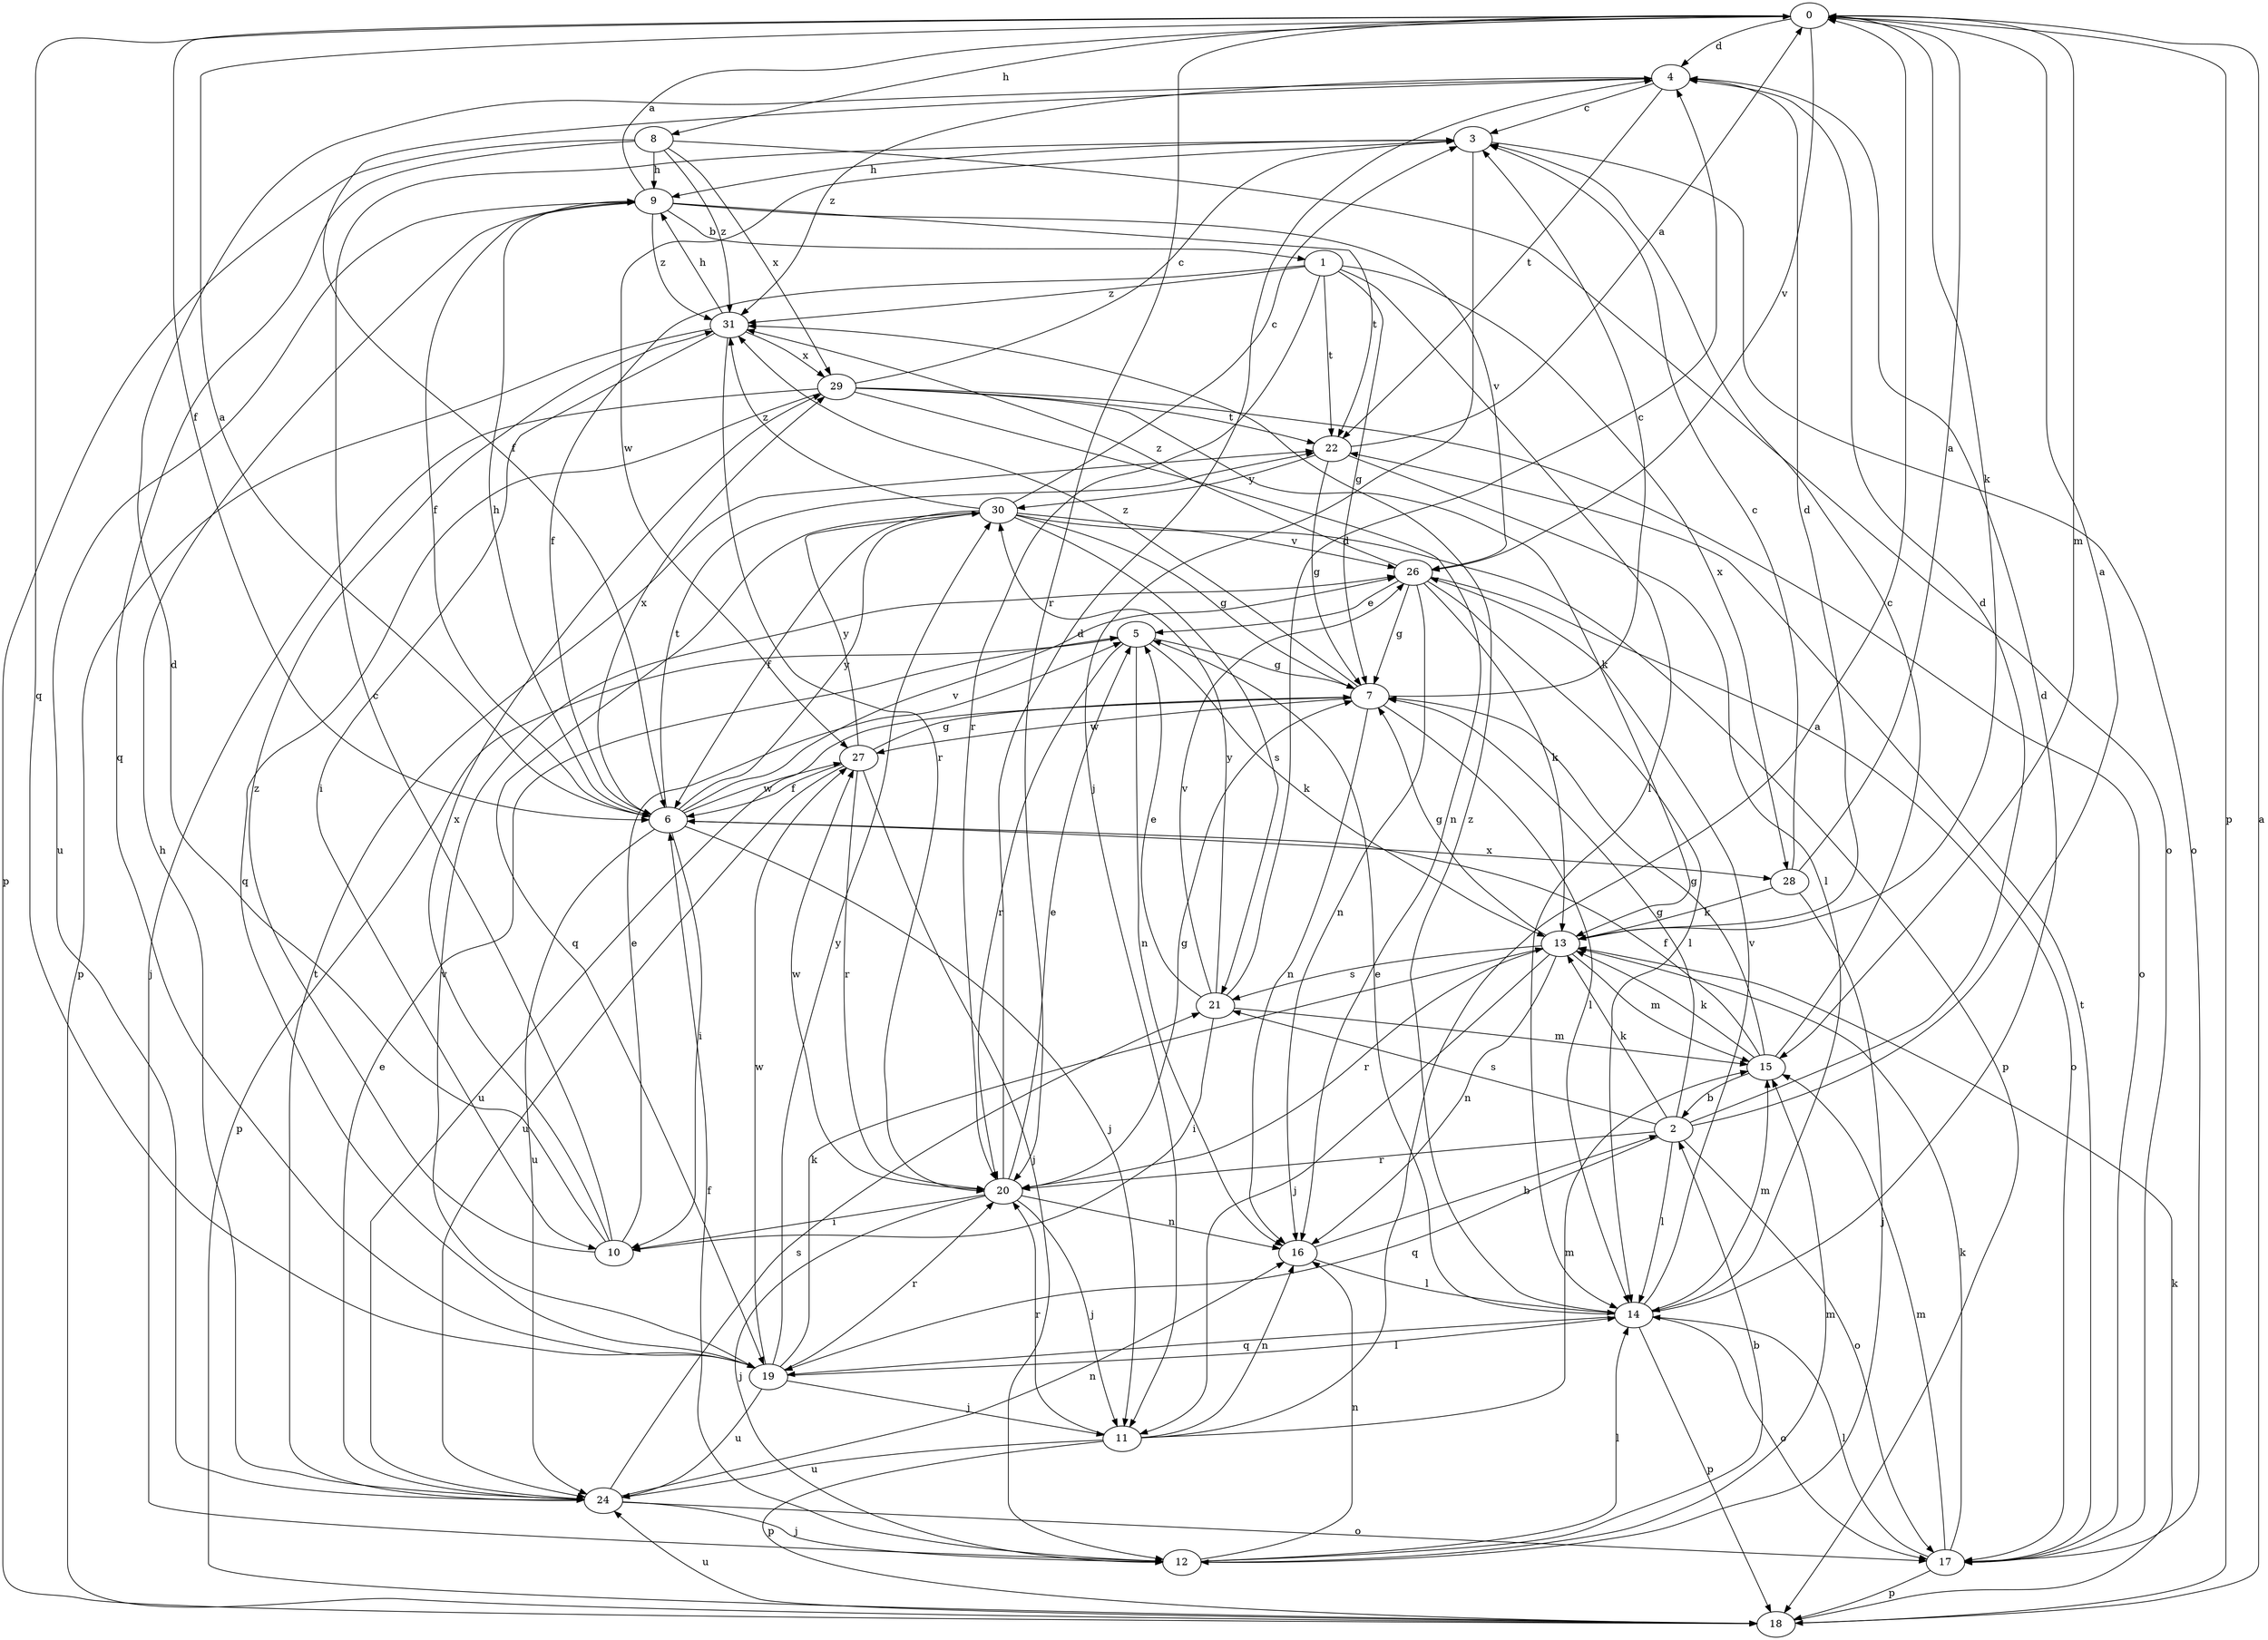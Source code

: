 strict digraph  {
0;
1;
2;
3;
4;
5;
6;
7;
8;
9;
10;
11;
12;
13;
14;
15;
16;
17;
18;
19;
20;
21;
22;
24;
26;
27;
28;
29;
30;
31;
0 -> 4  [label=d];
0 -> 6  [label=f];
0 -> 8  [label=h];
0 -> 13  [label=k];
0 -> 15  [label=m];
0 -> 18  [label=p];
0 -> 19  [label=q];
0 -> 20  [label=r];
0 -> 26  [label=v];
1 -> 6  [label=f];
1 -> 7  [label=g];
1 -> 14  [label=l];
1 -> 20  [label=r];
1 -> 22  [label=t];
1 -> 28  [label=x];
1 -> 31  [label=z];
2 -> 0  [label=a];
2 -> 4  [label=d];
2 -> 7  [label=g];
2 -> 13  [label=k];
2 -> 14  [label=l];
2 -> 17  [label=o];
2 -> 19  [label=q];
2 -> 20  [label=r];
2 -> 21  [label=s];
3 -> 9  [label=h];
3 -> 11  [label=j];
3 -> 17  [label=o];
3 -> 27  [label=w];
4 -> 3  [label=c];
4 -> 6  [label=f];
4 -> 22  [label=t];
4 -> 31  [label=z];
5 -> 7  [label=g];
5 -> 13  [label=k];
5 -> 16  [label=n];
5 -> 18  [label=p];
5 -> 20  [label=r];
6 -> 0  [label=a];
6 -> 9  [label=h];
6 -> 10  [label=i];
6 -> 11  [label=j];
6 -> 22  [label=t];
6 -> 24  [label=u];
6 -> 26  [label=v];
6 -> 27  [label=w];
6 -> 28  [label=x];
6 -> 29  [label=x];
6 -> 30  [label=y];
7 -> 3  [label=c];
7 -> 14  [label=l];
7 -> 16  [label=n];
7 -> 24  [label=u];
7 -> 27  [label=w];
7 -> 31  [label=z];
8 -> 9  [label=h];
8 -> 17  [label=o];
8 -> 18  [label=p];
8 -> 19  [label=q];
8 -> 29  [label=x];
8 -> 31  [label=z];
9 -> 0  [label=a];
9 -> 1  [label=b];
9 -> 6  [label=f];
9 -> 22  [label=t];
9 -> 24  [label=u];
9 -> 26  [label=v];
9 -> 31  [label=z];
10 -> 3  [label=c];
10 -> 4  [label=d];
10 -> 5  [label=e];
10 -> 29  [label=x];
10 -> 31  [label=z];
11 -> 0  [label=a];
11 -> 15  [label=m];
11 -> 16  [label=n];
11 -> 18  [label=p];
11 -> 20  [label=r];
11 -> 24  [label=u];
12 -> 2  [label=b];
12 -> 6  [label=f];
12 -> 14  [label=l];
12 -> 15  [label=m];
12 -> 16  [label=n];
13 -> 4  [label=d];
13 -> 7  [label=g];
13 -> 11  [label=j];
13 -> 15  [label=m];
13 -> 16  [label=n];
13 -> 20  [label=r];
13 -> 21  [label=s];
14 -> 4  [label=d];
14 -> 5  [label=e];
14 -> 15  [label=m];
14 -> 17  [label=o];
14 -> 18  [label=p];
14 -> 19  [label=q];
14 -> 26  [label=v];
14 -> 31  [label=z];
15 -> 2  [label=b];
15 -> 3  [label=c];
15 -> 6  [label=f];
15 -> 7  [label=g];
15 -> 13  [label=k];
16 -> 2  [label=b];
16 -> 14  [label=l];
17 -> 13  [label=k];
17 -> 14  [label=l];
17 -> 15  [label=m];
17 -> 18  [label=p];
17 -> 22  [label=t];
18 -> 0  [label=a];
18 -> 13  [label=k];
18 -> 24  [label=u];
19 -> 11  [label=j];
19 -> 13  [label=k];
19 -> 14  [label=l];
19 -> 20  [label=r];
19 -> 24  [label=u];
19 -> 26  [label=v];
19 -> 27  [label=w];
19 -> 30  [label=y];
20 -> 4  [label=d];
20 -> 5  [label=e];
20 -> 7  [label=g];
20 -> 10  [label=i];
20 -> 11  [label=j];
20 -> 12  [label=j];
20 -> 16  [label=n];
20 -> 27  [label=w];
21 -> 4  [label=d];
21 -> 5  [label=e];
21 -> 10  [label=i];
21 -> 15  [label=m];
21 -> 26  [label=v];
21 -> 30  [label=y];
22 -> 0  [label=a];
22 -> 7  [label=g];
22 -> 14  [label=l];
22 -> 30  [label=y];
24 -> 5  [label=e];
24 -> 9  [label=h];
24 -> 12  [label=j];
24 -> 16  [label=n];
24 -> 17  [label=o];
24 -> 21  [label=s];
24 -> 22  [label=t];
26 -> 5  [label=e];
26 -> 7  [label=g];
26 -> 13  [label=k];
26 -> 14  [label=l];
26 -> 16  [label=n];
26 -> 17  [label=o];
26 -> 31  [label=z];
27 -> 6  [label=f];
27 -> 7  [label=g];
27 -> 12  [label=j];
27 -> 20  [label=r];
27 -> 24  [label=u];
27 -> 30  [label=y];
28 -> 0  [label=a];
28 -> 3  [label=c];
28 -> 12  [label=j];
28 -> 13  [label=k];
29 -> 3  [label=c];
29 -> 12  [label=j];
29 -> 13  [label=k];
29 -> 16  [label=n];
29 -> 17  [label=o];
29 -> 19  [label=q];
29 -> 22  [label=t];
30 -> 3  [label=c];
30 -> 6  [label=f];
30 -> 7  [label=g];
30 -> 18  [label=p];
30 -> 19  [label=q];
30 -> 21  [label=s];
30 -> 26  [label=v];
30 -> 31  [label=z];
31 -> 9  [label=h];
31 -> 10  [label=i];
31 -> 18  [label=p];
31 -> 20  [label=r];
31 -> 29  [label=x];
}
